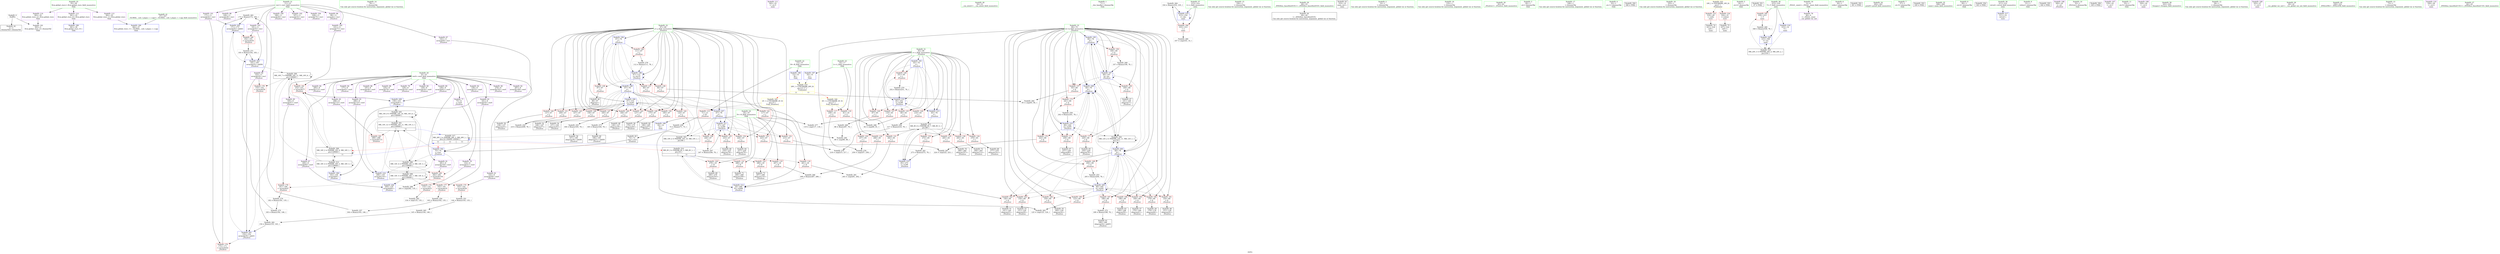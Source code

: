digraph "SVFG" {
	label="SVFG";

	Node0x56264f31d6b0 [shape=record,color=grey,label="{NodeID: 0\nNullPtr}"];
	Node0x56264f31d6b0 -> Node0x56264f33b3b0[style=solid];
	Node0x56264f31d6b0 -> Node0x56264f344ee0[style=solid];
	Node0x56264f34b030 [shape=record,color=grey,label="{NodeID: 263\n173 = Binary(172, 164, )\n}"];
	Node0x56264f34b030 -> Node0x56264f33f860[style=solid];
	Node0x56264f344500 [shape=record,color=red,label="{NodeID: 180\n192\<--191\n\<--arrayidx55\n_Z5solvev\n}"];
	Node0x56264f344500 -> Node0x56264f34bc30[style=solid];
	Node0x56264f33b9c0 [shape=record,color=purple,label="{NodeID: 97\n102\<--11\narrayidx8\<--res1\n_Z5solvev\n}"];
	Node0x56264f33b9c0 -> Node0x56264f33f380[style=solid];
	Node0x56264f339980 [shape=record,color=green,label="{NodeID: 14\n78\<--1\n\<--dummyObj\nCan only get source location for instruction, argument, global var or function.}"];
	Node0x56264f34c530 [shape=record,color=grey,label="{NodeID: 277\n119 = cmp(117, 118, )\n}"];
	Node0x56264f33f1e0 [shape=record,color=blue,label="{NodeID: 194\n67\<--78\nj\<--\n_Z5solvev\n}"];
	Node0x56264f33f1e0 -> Node0x56264f342210[style=dashed];
	Node0x56264f33f1e0 -> Node0x56264f3422e0[style=dashed];
	Node0x56264f33f1e0 -> Node0x56264f3423b0[style=dashed];
	Node0x56264f33f1e0 -> Node0x56264f342480[style=dashed];
	Node0x56264f33f1e0 -> Node0x56264f33f520[style=dashed];
	Node0x56264f33f1e0 -> Node0x56264f33f5f0[style=dashed];
	Node0x56264f33c520 [shape=record,color=purple,label="{NodeID: 111\n342\<--33\n\<--.str.5\nmain\n}"];
	Node0x56264f33a6d0 [shape=record,color=green,label="{NodeID: 28\n50\<--51\n__cxa_atexit\<--__cxa_atexit_field_insensitive\n}"];
	Node0x56264f33fd40 [shape=record,color=blue,label="{NodeID: 208\n69\<--78\nk\<--\n_Z5solvev\n}"];
	Node0x56264f33fd40 -> Node0x56264f343ce0[style=dashed];
	Node0x56264f33fd40 -> Node0x56264f343db0[style=dashed];
	Node0x56264f33fd40 -> Node0x56264f343e80[style=dashed];
	Node0x56264f33fd40 -> Node0x56264f343f50[style=dashed];
	Node0x56264f33fd40 -> Node0x56264f33fd40[style=dashed];
	Node0x56264f33fd40 -> Node0x56264f33fee0[style=dashed];
	Node0x56264f33fd40 -> Node0x56264f35ba60[style=dashed];
	Node0x56264f341850 [shape=record,color=red,label="{NodeID: 125\n80\<--65\n\<--i\n_Z5solvev\n}"];
	Node0x56264f341850 -> Node0x56264f34d2b0[style=solid];
	Node0x56264f33b3b0 [shape=record,color=black,label="{NodeID: 42\n2\<--3\ndummyVal\<--dummyVal\n}"];
	Node0x56264f3423b0 [shape=record,color=red,label="{NodeID: 139\n97\<--67\n\<--j\n_Z5solvev\n}"];
	Node0x56264f3423b0 -> Node0x56264f33b750[style=solid];
	Node0x56264f33cf90 [shape=record,color=black,label="{NodeID: 56\n167\<--166\nidxprom39\<--add38\n_Z5solvev\n}"];
	Node0x56264f3609c0 [shape=record,color=yellow,style=double,label="{NodeID: 319\n26V_1 = ENCHI(MR_26V_0)\npts\{15 17 \}\nFun[main]|{<s0>11|<s1>11}}"];
	Node0x56264f3609c0:s0 -> Node0x56264f3619a0[style=dashed,color=red];
	Node0x56264f3609c0:s1 -> Node0x56264f361ab0[style=dashed,color=red];
	Node0x56264f342f10 [shape=record,color=red,label="{NodeID: 153\n223\<--67\n\<--j\n_Z5solvev\n}"];
	Node0x56264f342f10 -> Node0x56264f34d430[style=solid];
	Node0x56264f33daf0 [shape=record,color=black,label="{NodeID: 70\n286\<--285\nidxprom107\<--\n_Z5solvev\n}"];
	Node0x56264f343a70 [shape=record,color=red,label="{NodeID: 167\n188\<--69\n\<--k\n_Z5solvev\n}"];
	Node0x56264f343a70 -> Node0x56264f34bdb0[style=solid];
	Node0x56264f33e650 [shape=record,color=purple,label="{NodeID: 84\n177\<--8\narrayidx45\<--res0\n_Z5solvev\n}"];
	Node0x56264f31d740 [shape=record,color=green,label="{NodeID: 1\n7\<--1\n__dso_handle\<--dummyObj\nGlob }"];
	Node0x56264f34b1b0 [shape=record,color=grey,label="{NodeID: 264\n334 = Binary(333, 335, )\n}"];
	Node0x56264f34b1b0 -> Node0x56264f347600[style=solid];
	Node0x56264f3445d0 [shape=record,color=red,label="{NodeID: 181\n232\<--231\n\<--arrayidx77\n_Z5solvev\n}"];
	Node0x56264f3445d0 -> Node0x56264f33fe10[style=solid];
	Node0x56264f33ba90 [shape=record,color=purple,label="{NodeID: 98\n149\<--11\narrayidx28\<--res1\n_Z5solvev\n}"];
	Node0x56264f339a10 [shape=record,color=green,label="{NodeID: 15\n104\<--1\n\<--dummyObj\nCan only get source location for instruction, argument, global var or function.}"];
	Node0x56264f34c6b0 [shape=record,color=grey,label="{NodeID: 278\n259 = cmp(257, 258, )\n}"];
	Node0x56264f33f2b0 [shape=record,color=blue,label="{NodeID: 195\n69\<--78\nk\<--\n_Z5solvev\n}"];
	Node0x56264f33f2b0 -> Node0x56264f343250[style=dashed];
	Node0x56264f33f2b0 -> Node0x56264f343320[style=dashed];
	Node0x56264f33f2b0 -> Node0x56264f3433f0[style=dashed];
	Node0x56264f33f2b0 -> Node0x56264f33f2b0[style=dashed];
	Node0x56264f33f2b0 -> Node0x56264f33f450[style=dashed];
	Node0x56264f33f2b0 -> Node0x56264f33f6c0[style=dashed];
	Node0x56264f33f2b0 -> Node0x56264f33fd40[style=dashed];
	Node0x56264f33f2b0 -> Node0x56264f35ba60[style=dashed];
	Node0x56264f33c5f0 [shape=record,color=purple,label="{NodeID: 112\n361\<--35\nllvm.global_ctors_0\<--llvm.global_ctors\nGlob }"];
	Node0x56264f33c5f0 -> Node0x56264f344ce0[style=solid];
	Node0x56264f33a7d0 [shape=record,color=green,label="{NodeID: 29\n49\<--55\n_ZNSt8ios_base4InitD1Ev\<--_ZNSt8ios_base4InitD1Ev_field_insensitive\n}"];
	Node0x56264f33a7d0 -> Node0x56264f33b580[style=solid];
	Node0x56264f33fe10 [shape=record,color=blue,label="{NodeID: 209\n238\<--232\narrayidx81\<--\n_Z5solvev\n}"];
	Node0x56264f33fe10 -> Node0x56264f358360[style=dashed];
	Node0x56264f341920 [shape=record,color=red,label="{NodeID: 126\n87\<--65\n\<--i\n_Z5solvev\n}"];
	Node0x56264f341920 -> Node0x56264f34b930[style=solid];
	Node0x56264f33b4b0 [shape=record,color=black,label="{NodeID: 43\n310\<--14\nmain_ret\<--\nmain\n}"];
	Node0x56264f35c460 [shape=record,color=black,label="{NodeID: 306\nMR_16V_2 = PHI(MR_16V_6, MR_16V_1, )\npts\{120000 \}\n|{|<s4>11}}"];
	Node0x56264f35c460 -> Node0x56264f3445d0[style=dashed];
	Node0x56264f35c460 -> Node0x56264f35a660[style=dashed];
	Node0x56264f35c460 -> Node0x56264f35c460[style=dashed];
	Node0x56264f35c460 -> Node0x56264f35eb60[style=dashed];
	Node0x56264f35c460:s4 -> Node0x56264f35ff60[style=dashed,color=blue];
	Node0x56264f342480 [shape=record,color=red,label="{NodeID: 140\n111\<--67\n\<--j\n_Z5solvev\n}"];
	Node0x56264f342480 -> Node0x56264f34c3b0[style=solid];
	Node0x56264f33d060 [shape=record,color=black,label="{NodeID: 57\n170\<--169\nidxprom41\<--\n_Z5solvev\n}"];
	Node0x56264f342fe0 [shape=record,color=red,label="{NodeID: 154\n226\<--67\n\<--j\n_Z5solvev\n}"];
	Node0x56264f342fe0 -> Node0x56264f33d610[style=solid];
	Node0x56264f33dbc0 [shape=record,color=black,label="{NodeID: 71\n289\<--288\nidxprom109\<--\n_Z5solvev\n}"];
	Node0x56264f340140 [shape=record,color=grey,label="{NodeID: 251\n144 = Binary(143, 135, )\n}"];
	Node0x56264f340140 -> Node0x56264f34b330[style=solid];
	Node0x56264f343b40 [shape=record,color=red,label="{NodeID: 168\n198\<--69\n\<--k\n_Z5solvev\n}"];
	Node0x56264f343b40 -> Node0x56264f33d540[style=solid];
	Node0x56264f33e720 [shape=record,color=purple,label="{NodeID: 85\n180\<--8\narrayidx47\<--res0\n_Z5solvev\n}"];
	Node0x56264f33e720 -> Node0x56264f344430[style=solid];
	Node0x56264f319550 [shape=record,color=green,label="{NodeID: 2\n14\<--1\n\<--dummyObj\nCan only get source location for instruction, argument, global var or function.}"];
	Node0x56264f34b330 [shape=record,color=grey,label="{NodeID: 265\n145 = Binary(144, 146, )\n}"];
	Node0x56264f34b330 -> Node0x56264f34aeb0[style=solid];
	Node0x56264f3446a0 [shape=record,color=red,label="{NodeID: 182\n282\<--281\n\<--arrayidx104\n_Z5solvev\n}"];
	Node0x56264f3446a0 -> Node0x56264f34d5b0[style=solid];
	Node0x56264f33bb60 [shape=record,color=purple,label="{NodeID: 99\n152\<--11\narrayidx30\<--res1\n_Z5solvev\n}"];
	Node0x56264f33bb60 -> Node0x56264f3441c0[style=solid];
	Node0x56264f33bb60 -> Node0x56264f33f790[style=solid];
	Node0x56264f339ad0 [shape=record,color=green,label="{NodeID: 16\n135\<--1\n\<--dummyObj\nCan only get source location for instruction, argument, global var or function.}"];
	Node0x56264f34c830 [shape=record,color=grey,label="{NodeID: 279\n218 = cmp(215, 217, )\n}"];
	Node0x56264f33f380 [shape=record,color=blue,label="{NodeID: 196\n102\<--104\narrayidx8\<--\n_Z5solvev\n}"];
	Node0x56264f33f380 -> Node0x56264f35eb60[style=dashed];
	Node0x56264f33c6f0 [shape=record,color=purple,label="{NodeID: 113\n362\<--35\nllvm.global_ctors_1\<--llvm.global_ctors\nGlob }"];
	Node0x56264f33c6f0 -> Node0x56264f344de0[style=solid];
	Node0x56264f33a8d0 [shape=record,color=green,label="{NodeID: 30\n62\<--63\n_Z5solvev\<--_Z5solvev_field_insensitive\n}"];
	Node0x56264f358360 [shape=record,color=black,label="{NodeID: 293\nMR_14V_9 = PHI(MR_14V_10, MR_14V_8, )\npts\{100000 \}\n}"];
	Node0x56264f358360 -> Node0x56264f3446a0[style=dashed];
	Node0x56264f358360 -> Node0x56264f33fe10[style=dashed];
	Node0x56264f358360 -> Node0x56264f347390[style=dashed];
	Node0x56264f358360 -> Node0x56264f358360[style=dashed];
	Node0x56264f358360 -> Node0x56264f359260[style=dashed];
	Node0x56264f358360 -> Node0x56264f35ab60[style=dashed];
	Node0x56264f33fee0 [shape=record,color=blue,label="{NodeID: 210\n69\<--242\nk\<--inc83\n_Z5solvev\n}"];
	Node0x56264f33fee0 -> Node0x56264f343ce0[style=dashed];
	Node0x56264f33fee0 -> Node0x56264f343db0[style=dashed];
	Node0x56264f33fee0 -> Node0x56264f343e80[style=dashed];
	Node0x56264f33fee0 -> Node0x56264f343f50[style=dashed];
	Node0x56264f33fee0 -> Node0x56264f33fd40[style=dashed];
	Node0x56264f33fee0 -> Node0x56264f33fee0[style=dashed];
	Node0x56264f33fee0 -> Node0x56264f35ba60[style=dashed];
	Node0x56264f3419f0 [shape=record,color=red,label="{NodeID: 127\n118\<--65\n\<--i\n_Z5solvev\n}"];
	Node0x56264f3419f0 -> Node0x56264f34c530[style=solid];
	Node0x56264f33b580 [shape=record,color=black,label="{NodeID: 44\n48\<--49\n\<--_ZNSt8ios_base4InitD1Ev\nCan only get source location for instruction, argument, global var or function.}"];
	Node0x56264f342550 [shape=record,color=red,label="{NodeID: 141\n117\<--67\n\<--j\n_Z5solvev\n}"];
	Node0x56264f342550 -> Node0x56264f34c530[style=solid];
	Node0x56264f33d130 [shape=record,color=black,label="{NodeID: 58\n176\<--175\nidxprom44\<--\n_Z5solvev\n}"];
	Node0x56264f3430b0 [shape=record,color=red,label="{NodeID: 155\n233\<--67\n\<--j\n_Z5solvev\n}"];
	Node0x56264f3430b0 -> Node0x56264f33d7b0[style=solid];
	Node0x56264f33dc90 [shape=record,color=black,label="{NodeID: 72\n294\<--293\nidxprom112\<--\n_Z5solvev\n}"];
	Node0x56264f3402c0 [shape=record,color=grey,label="{NodeID: 252\n210 = Binary(209, 78, )\n}"];
	Node0x56264f3402c0 -> Node0x56264f33fba0[style=solid];
	Node0x56264f343c10 [shape=record,color=red,label="{NodeID: 169\n204\<--69\n\<--k\n_Z5solvev\n}"];
	Node0x56264f343c10 -> Node0x56264f340440[style=solid];
	Node0x56264f33e7f0 [shape=record,color=purple,label="{NodeID: 86\n197\<--8\narrayidx58\<--res0\n_Z5solvev\n}"];
	Node0x56264f3195e0 [shape=record,color=green,label="{NodeID: 3\n20\<--1\n.str\<--dummyObj\nGlob }"];
	Node0x56264f34b4b0 [shape=record,color=grey,label="{NodeID: 266\n268 = Binary(267, 266, )\n}"];
	Node0x56264f34b4b0 -> Node0x56264f3471f0[style=solid];
	Node0x56264f344770 [shape=record,color=red,label="{NodeID: 183\n299\<--298\n\<--arrayidx115\n_Z5solvev\n}"];
	Node0x56264f33bc30 [shape=record,color=purple,label="{NodeID: 100\n168\<--11\narrayidx40\<--res1\n_Z5solvev\n}"];
	Node0x56264f339bd0 [shape=record,color=green,label="{NodeID: 17\n146\<--1\n\<--dummyObj\nCan only get source location for instruction, argument, global var or function.}"];
	Node0x56264f34c9b0 [shape=record,color=grey,label="{NodeID: 280\n337 = cmp(333, 14, )\n}"];
	Node0x56264f33f450 [shape=record,color=blue,label="{NodeID: 197\n69\<--107\nk\<--inc\n_Z5solvev\n}"];
	Node0x56264f33f450 -> Node0x56264f343250[style=dashed];
	Node0x56264f33f450 -> Node0x56264f343320[style=dashed];
	Node0x56264f33f450 -> Node0x56264f3433f0[style=dashed];
	Node0x56264f33f450 -> Node0x56264f33f2b0[style=dashed];
	Node0x56264f33f450 -> Node0x56264f33f450[style=dashed];
	Node0x56264f33f450 -> Node0x56264f33f6c0[style=dashed];
	Node0x56264f33f450 -> Node0x56264f33fd40[style=dashed];
	Node0x56264f33f450 -> Node0x56264f35ba60[style=dashed];
	Node0x56264f33c7f0 [shape=record,color=purple,label="{NodeID: 114\n363\<--35\nllvm.global_ctors_2\<--llvm.global_ctors\nGlob }"];
	Node0x56264f33c7f0 -> Node0x56264f344ee0[style=solid];
	Node0x56264f33a9d0 [shape=record,color=green,label="{NodeID: 31\n65\<--66\ni\<--i_field_insensitive\n_Z5solvev\n}"];
	Node0x56264f33a9d0 -> Node0x56264f341850[style=solid];
	Node0x56264f33a9d0 -> Node0x56264f341920[style=solid];
	Node0x56264f33a9d0 -> Node0x56264f3419f0[style=solid];
	Node0x56264f33a9d0 -> Node0x56264f341ac0[style=solid];
	Node0x56264f33a9d0 -> Node0x56264f341b90[style=solid];
	Node0x56264f33a9d0 -> Node0x56264f341c60[style=solid];
	Node0x56264f33a9d0 -> Node0x56264f341d30[style=solid];
	Node0x56264f33a9d0 -> Node0x56264f341e00[style=solid];
	Node0x56264f33a9d0 -> Node0x56264f341ed0[style=solid];
	Node0x56264f33a9d0 -> Node0x56264f341fa0[style=solid];
	Node0x56264f33a9d0 -> Node0x56264f342070[style=solid];
	Node0x56264f33a9d0 -> Node0x56264f342140[style=solid];
	Node0x56264f33a9d0 -> Node0x56264f33f110[style=solid];
	Node0x56264f33a9d0 -> Node0x56264f347050[style=solid];
	Node0x56264f33a9d0 -> Node0x56264f347120[style=solid];
	Node0x56264f33a9d0 -> Node0x56264f3472c0[style=solid];
	Node0x56264f346fc0 [shape=record,color=blue,label="{NodeID: 211\n67\<--247\nj\<--inc86\n_Z5solvev\n}"];
	Node0x56264f346fc0 -> Node0x56264f342e40[style=dashed];
	Node0x56264f346fc0 -> Node0x56264f342f10[style=dashed];
	Node0x56264f346fc0 -> Node0x56264f342fe0[style=dashed];
	Node0x56264f346fc0 -> Node0x56264f3430b0[style=dashed];
	Node0x56264f346fc0 -> Node0x56264f343180[style=dashed];
	Node0x56264f346fc0 -> Node0x56264f346fc0[style=dashed];
	Node0x56264f346fc0 -> Node0x56264f35b560[style=dashed];
	Node0x56264f341ac0 [shape=record,color=red,label="{NodeID: 128\n216\<--65\n\<--i\n_Z5solvev\n}"];
	Node0x56264f341ac0 -> Node0x56264f3408c0[style=solid];
	Node0x56264f33b680 [shape=record,color=black,label="{NodeID: 45\n74\<--72\nconv\<--mul\n_Z5solvev\n}"];
	Node0x56264f33b680 -> Node0x56264f33f040[style=solid];
	Node0x56264f342620 [shape=record,color=red,label="{NodeID: 142\n124\<--67\n\<--j\n_Z5solvev\n}"];
	Node0x56264f342620 -> Node0x56264f34ce30[style=solid];
	Node0x56264f33d200 [shape=record,color=black,label="{NodeID: 59\n179\<--178\nidxprom46\<--\n_Z5solvev\n}"];
	Node0x56264f343180 [shape=record,color=red,label="{NodeID: 156\n246\<--67\n\<--j\n_Z5solvev\n}"];
	Node0x56264f343180 -> Node0x56264f34b630[style=solid];
	Node0x56264f33dd60 [shape=record,color=black,label="{NodeID: 73\n297\<--296\nidxprom114\<--\n_Z5solvev\n}"];
	Node0x56264f340440 [shape=record,color=grey,label="{NodeID: 253\n205 = Binary(204, 78, )\n}"];
	Node0x56264f340440 -> Node0x56264f33fad0[style=solid];
	Node0x56264f343ce0 [shape=record,color=red,label="{NodeID: 170\n222\<--69\n\<--k\n_Z5solvev\n}"];
	Node0x56264f343ce0 -> Node0x56264f34d430[style=solid];
	Node0x56264f33e8c0 [shape=record,color=purple,label="{NodeID: 87\n200\<--8\narrayidx60\<--res0\n_Z5solvev\n}"];
	Node0x56264f33e8c0 -> Node0x56264f33fa00[style=solid];
	Node0x56264f31e690 [shape=record,color=green,label="{NodeID: 4\n22\<--1\n.str.1\<--dummyObj\nGlob }"];
	Node0x56264f0250d0 [shape=record,color=black,label="{NodeID: 350\n346 = PHI()\n}"];
	Node0x56264f34b630 [shape=record,color=grey,label="{NodeID: 267\n247 = Binary(246, 78, )\n}"];
	Node0x56264f34b630 -> Node0x56264f346fc0[style=solid];
	Node0x56264f344840 [shape=record,color=red,label="{NodeID: 184\n333\<--313\n\<--t\nmain\n}"];
	Node0x56264f344840 -> Node0x56264f34b1b0[style=solid];
	Node0x56264f344840 -> Node0x56264f34c9b0[style=solid];
	Node0x56264f33bd00 [shape=record,color=purple,label="{NodeID: 101\n171\<--11\narrayidx42\<--res1\n_Z5solvev\n}"];
	Node0x56264f33bd00 -> Node0x56264f344360[style=solid];
	Node0x56264f33bd00 -> Node0x56264f33f860[style=solid];
	Node0x56264f339cd0 [shape=record,color=green,label="{NodeID: 18\n335\<--1\n\<--dummyObj\nCan only get source location for instruction, argument, global var or function.}"];
	Node0x56264f34cb30 [shape=record,color=grey,label="{NodeID: 281\n263 = cmp(261, 262, )\n}"];
	Node0x56264f33f520 [shape=record,color=blue,label="{NodeID: 198\n67\<--112\nj\<--inc10\n_Z5solvev\n}"];
	Node0x56264f33f520 -> Node0x56264f342210[style=dashed];
	Node0x56264f33f520 -> Node0x56264f3422e0[style=dashed];
	Node0x56264f33f520 -> Node0x56264f3423b0[style=dashed];
	Node0x56264f33f520 -> Node0x56264f342480[style=dashed];
	Node0x56264f33f520 -> Node0x56264f33f520[style=dashed];
	Node0x56264f33f520 -> Node0x56264f33f5f0[style=dashed];
	Node0x56264f341030 [shape=record,color=red,label="{NodeID: 115\n71\<--13\n\<--B\n_Z5solvev\n}"];
	Node0x56264f341030 -> Node0x56264f340d40[style=solid];
	Node0x56264f33aaa0 [shape=record,color=green,label="{NodeID: 32\n67\<--68\nj\<--j_field_insensitive\n_Z5solvev\n}"];
	Node0x56264f33aaa0 -> Node0x56264f342210[style=solid];
	Node0x56264f33aaa0 -> Node0x56264f3422e0[style=solid];
	Node0x56264f33aaa0 -> Node0x56264f3423b0[style=solid];
	Node0x56264f33aaa0 -> Node0x56264f342480[style=solid];
	Node0x56264f33aaa0 -> Node0x56264f342550[style=solid];
	Node0x56264f33aaa0 -> Node0x56264f342620[style=solid];
	Node0x56264f33aaa0 -> Node0x56264f3426f0[style=solid];
	Node0x56264f33aaa0 -> Node0x56264f3427c0[style=solid];
	Node0x56264f33aaa0 -> Node0x56264f342890[style=solid];
	Node0x56264f33aaa0 -> Node0x56264f342960[style=solid];
	Node0x56264f33aaa0 -> Node0x56264f342a30[style=solid];
	Node0x56264f33aaa0 -> Node0x56264f342b00[style=solid];
	Node0x56264f33aaa0 -> Node0x56264f342bd0[style=solid];
	Node0x56264f33aaa0 -> Node0x56264f342ca0[style=solid];
	Node0x56264f33aaa0 -> Node0x56264f342d70[style=solid];
	Node0x56264f33aaa0 -> Node0x56264f342e40[style=solid];
	Node0x56264f33aaa0 -> Node0x56264f342f10[style=solid];
	Node0x56264f33aaa0 -> Node0x56264f342fe0[style=solid];
	Node0x56264f33aaa0 -> Node0x56264f3430b0[style=solid];
	Node0x56264f33aaa0 -> Node0x56264f343180[style=solid];
	Node0x56264f33aaa0 -> Node0x56264f33f1e0[style=solid];
	Node0x56264f33aaa0 -> Node0x56264f33f520[style=solid];
	Node0x56264f33aaa0 -> Node0x56264f33f5f0[style=solid];
	Node0x56264f33aaa0 -> Node0x56264f33fba0[style=solid];
	Node0x56264f33aaa0 -> Node0x56264f33fc70[style=solid];
	Node0x56264f33aaa0 -> Node0x56264f346fc0[style=solid];
	Node0x56264f347050 [shape=record,color=blue,label="{NodeID: 212\n65\<--252\ni\<--inc89\n_Z5solvev\n}"];
	Node0x56264f347050 -> Node0x56264f341850[style=dashed];
	Node0x56264f347050 -> Node0x56264f341920[style=dashed];
	Node0x56264f347050 -> Node0x56264f3419f0[style=dashed];
	Node0x56264f347050 -> Node0x56264f341ac0[style=dashed];
	Node0x56264f347050 -> Node0x56264f341b90[style=dashed];
	Node0x56264f347050 -> Node0x56264f347050[style=dashed];
	Node0x56264f347050 -> Node0x56264f347120[style=dashed];
	Node0x56264f341b90 [shape=record,color=red,label="{NodeID: 129\n251\<--65\n\<--i\n_Z5solvev\n}"];
	Node0x56264f341b90 -> Node0x56264f34bab0[style=solid];
	Node0x56264f33b750 [shape=record,color=black,label="{NodeID: 46\n98\<--97\nidxprom\<--\n_Z5solvev\n}"];
	Node0x56264f3426f0 [shape=record,color=red,label="{NodeID: 143\n127\<--67\n\<--j\n_Z5solvev\n}"];
	Node0x56264f3426f0 -> Node0x56264f33c910[style=solid];
	Node0x56264f33d2d0 [shape=record,color=black,label="{NodeID: 60\n186\<--185\nidxprom51\<--add50\n_Z5solvev\n}"];
	Node0x56264f3617e0 [shape=record,color=yellow,style=double,label="{NodeID: 323\n18V_1 = ENCHI(MR_18V_0)\npts\{1 \}\nFun[main]}"];
	Node0x56264f3617e0 -> Node0x56264f3416b0[style=dashed];
	Node0x56264f3617e0 -> Node0x56264f341780[style=dashed];
	Node0x56264f343250 [shape=record,color=red,label="{NodeID: 157\n93\<--69\n\<--k\n_Z5solvev\n}"];
	Node0x56264f343250 -> Node0x56264f34cfb0[style=solid];
	Node0x56264f33de30 [shape=record,color=black,label="{NodeID: 74\n321\<--318\ncall\<--\nmain\n}"];
	Node0x56264f3405c0 [shape=record,color=grey,label="{NodeID: 254\n163 = Binary(162, 135, )\n}"];
	Node0x56264f3405c0 -> Node0x56264f340a40[style=solid];
	Node0x56264f343db0 [shape=record,color=red,label="{NodeID: 171\n229\<--69\n\<--k\n_Z5solvev\n}"];
	Node0x56264f343db0 -> Node0x56264f33d6e0[style=solid];
	Node0x56264f33e990 [shape=record,color=purple,label="{NodeID: 88\n235\<--8\narrayidx79\<--res0\n_Z5solvev\n}"];
	Node0x56264f31e720 [shape=record,color=green,label="{NodeID: 5\n24\<--1\n.str.2\<--dummyObj\nGlob }"];
	Node0x56264f3713e0 [shape=record,color=black,label="{NodeID: 351\n47 = PHI()\n}"];
	Node0x56264f34b7b0 [shape=record,color=grey,label="{NodeID: 268\n107 = Binary(106, 78, )\n}"];
	Node0x56264f34b7b0 -> Node0x56264f33f450[style=solid];
	Node0x56264f344910 [shape=record,color=red,label="{NodeID: 185\n339\<--315\n\<--T\nmain\n}"];
	Node0x56264f344910 -> Node0x56264f340ec0[style=solid];
	Node0x56264f33bdd0 [shape=record,color=purple,label="{NodeID: 102\n187\<--11\narrayidx52\<--res1\n_Z5solvev\n}"];
	Node0x56264f339dd0 [shape=record,color=green,label="{NodeID: 19\n4\<--6\n_ZStL8__ioinit\<--_ZStL8__ioinit_field_insensitive\nGlob }"];
	Node0x56264f339dd0 -> Node0x56264f33dfd0[style=solid];
	Node0x56264f34ccb0 [shape=record,color=grey,label="{NodeID: 282\n134 = cmp(133, 135, )\n}"];
	Node0x56264f33f5f0 [shape=record,color=blue,label="{NodeID: 199\n67\<--78\nj\<--\n_Z5solvev\n}"];
	Node0x56264f33f5f0 -> Node0x56264f342550[style=dashed];
	Node0x56264f33f5f0 -> Node0x56264f342620[style=dashed];
	Node0x56264f33f5f0 -> Node0x56264f3426f0[style=dashed];
	Node0x56264f33f5f0 -> Node0x56264f3427c0[style=dashed];
	Node0x56264f33f5f0 -> Node0x56264f342890[style=dashed];
	Node0x56264f33f5f0 -> Node0x56264f342960[style=dashed];
	Node0x56264f33f5f0 -> Node0x56264f342a30[style=dashed];
	Node0x56264f33f5f0 -> Node0x56264f342b00[style=dashed];
	Node0x56264f33f5f0 -> Node0x56264f342bd0[style=dashed];
	Node0x56264f33f5f0 -> Node0x56264f342ca0[style=dashed];
	Node0x56264f33f5f0 -> Node0x56264f342d70[style=dashed];
	Node0x56264f33f5f0 -> Node0x56264f33fba0[style=dashed];
	Node0x56264f33f5f0 -> Node0x56264f33fc70[style=dashed];
	Node0x56264f341100 [shape=record,color=red,label="{NodeID: 116\n81\<--16\n\<--L\n_Z5solvev\n}"];
	Node0x56264f341100 -> Node0x56264f34d2b0[style=solid];
	Node0x56264f33ab70 [shape=record,color=green,label="{NodeID: 33\n69\<--70\nk\<--k_field_insensitive\n_Z5solvev\n}"];
	Node0x56264f33ab70 -> Node0x56264f343250[style=solid];
	Node0x56264f33ab70 -> Node0x56264f343320[style=solid];
	Node0x56264f33ab70 -> Node0x56264f3433f0[style=solid];
	Node0x56264f33ab70 -> Node0x56264f3434c0[style=solid];
	Node0x56264f33ab70 -> Node0x56264f343590[style=solid];
	Node0x56264f33ab70 -> Node0x56264f343660[style=solid];
	Node0x56264f33ab70 -> Node0x56264f343730[style=solid];
	Node0x56264f33ab70 -> Node0x56264f343800[style=solid];
	Node0x56264f33ab70 -> Node0x56264f3438d0[style=solid];
	Node0x56264f33ab70 -> Node0x56264f3439a0[style=solid];
	Node0x56264f33ab70 -> Node0x56264f343a70[style=solid];
	Node0x56264f33ab70 -> Node0x56264f343b40[style=solid];
	Node0x56264f33ab70 -> Node0x56264f343c10[style=solid];
	Node0x56264f33ab70 -> Node0x56264f343ce0[style=solid];
	Node0x56264f33ab70 -> Node0x56264f343db0[style=solid];
	Node0x56264f33ab70 -> Node0x56264f343e80[style=solid];
	Node0x56264f33ab70 -> Node0x56264f343f50[style=solid];
	Node0x56264f33ab70 -> Node0x56264f33f2b0[style=solid];
	Node0x56264f33ab70 -> Node0x56264f33f450[style=solid];
	Node0x56264f33ab70 -> Node0x56264f33f6c0[style=solid];
	Node0x56264f33ab70 -> Node0x56264f33fad0[style=solid];
	Node0x56264f33ab70 -> Node0x56264f33fd40[style=solid];
	Node0x56264f33ab70 -> Node0x56264f33fee0[style=solid];
	Node0x56264f359260 [shape=record,color=black,label="{NodeID: 296\nMR_14V_4 = PHI(MR_14V_5, MR_14V_3, )\npts\{100000 \}\n}"];
	Node0x56264f359260 -> Node0x56264f3446a0[style=dashed];
	Node0x56264f359260 -> Node0x56264f347390[style=dashed];
	Node0x56264f359260 -> Node0x56264f358360[style=dashed];
	Node0x56264f359260 -> Node0x56264f359260[style=dashed];
	Node0x56264f359260 -> Node0x56264f35a160[style=dashed];
	Node0x56264f359260 -> Node0x56264f35ab60[style=dashed];
	Node0x56264f347120 [shape=record,color=blue,label="{NodeID: 213\n65\<--78\ni\<--\n_Z5solvev\n}"];
	Node0x56264f347120 -> Node0x56264f35f560[style=dashed];
	Node0x56264f341c60 [shape=record,color=red,label="{NodeID: 130\n257\<--65\n\<--i\n_Z5solvev\n}"];
	Node0x56264f341c60 -> Node0x56264f34c6b0[style=solid];
	Node0x56264f33b820 [shape=record,color=black,label="{NodeID: 47\n101\<--100\nidxprom7\<--\n_Z5solvev\n}"];
	Node0x56264f3427c0 [shape=record,color=red,label="{NodeID: 144\n137\<--67\n\<--j\n_Z5solvev\n}"];
	Node0x56264f3427c0 -> Node0x56264f33cab0[style=solid];
	Node0x56264f33d3a0 [shape=record,color=black,label="{NodeID: 61\n190\<--189\nidxprom54\<--add53\n_Z5solvev\n}"];
	Node0x56264f343320 [shape=record,color=red,label="{NodeID: 158\n100\<--69\n\<--k\n_Z5solvev\n}"];
	Node0x56264f343320 -> Node0x56264f33b820[style=solid];
	Node0x56264f33df00 [shape=record,color=black,label="{NodeID: 75\n327\<--324\ncall1\<--\nmain\n}"];
	Node0x56264f340740 [shape=record,color=grey,label="{NodeID: 255\n166 = Binary(165, 78, )\n}"];
	Node0x56264f340740 -> Node0x56264f33cf90[style=solid];
	Node0x56264f343e80 [shape=record,color=red,label="{NodeID: 172\n236\<--69\n\<--k\n_Z5solvev\n}"];
	Node0x56264f343e80 -> Node0x56264f33d880[style=solid];
	Node0x56264f33ea60 [shape=record,color=purple,label="{NodeID: 89\n238\<--8\narrayidx81\<--res0\n_Z5solvev\n}"];
	Node0x56264f33ea60 -> Node0x56264f33fe10[style=solid];
	Node0x56264f339500 [shape=record,color=green,label="{NodeID: 6\n26\<--1\nstdin\<--dummyObj\nGlob }"];
	Node0x56264f371b20 [shape=record,color=black,label="{NodeID: 352\n301 = PHI()\n}"];
	Node0x56264f34b930 [shape=record,color=grey,label="{NodeID: 269\n88 = Binary(87, 78, )\n}"];
	Node0x56264f34b930 -> Node0x56264f34d130[style=solid];
	Node0x56264f3449e0 [shape=record,color=blue,label="{NodeID: 186\n13\<--14\nB\<--\nGlob }"];
	Node0x56264f3449e0 -> Node0x56264f3609c0[style=dashed];
	Node0x56264f33bea0 [shape=record,color=purple,label="{NodeID: 103\n191\<--11\narrayidx55\<--res1\n_Z5solvev\n}"];
	Node0x56264f33bea0 -> Node0x56264f344500[style=solid];
	Node0x56264f33bea0 -> Node0x56264f33f930[style=solid];
	Node0x56264f339ed0 [shape=record,color=green,label="{NodeID: 20\n8\<--10\nres0\<--res0_field_insensitive\nGlob }"];
	Node0x56264f339ed0 -> Node0x56264f33e0a0[style=solid];
	Node0x56264f339ed0 -> Node0x56264f33e170[style=solid];
	Node0x56264f339ed0 -> Node0x56264f33e240[style=solid];
	Node0x56264f339ed0 -> Node0x56264f33e310[style=solid];
	Node0x56264f339ed0 -> Node0x56264f33e3e0[style=solid];
	Node0x56264f339ed0 -> Node0x56264f33e4b0[style=solid];
	Node0x56264f339ed0 -> Node0x56264f33e580[style=solid];
	Node0x56264f339ed0 -> Node0x56264f33e650[style=solid];
	Node0x56264f339ed0 -> Node0x56264f33e720[style=solid];
	Node0x56264f339ed0 -> Node0x56264f33e7f0[style=solid];
	Node0x56264f339ed0 -> Node0x56264f33e8c0[style=solid];
	Node0x56264f339ed0 -> Node0x56264f33e990[style=solid];
	Node0x56264f339ed0 -> Node0x56264f33ea60[style=solid];
	Node0x56264f339ed0 -> Node0x56264f33eb30[style=solid];
	Node0x56264f339ed0 -> Node0x56264f33ec00[style=solid];
	Node0x56264f339ed0 -> Node0x56264f33ecd0[style=solid];
	Node0x56264f339ed0 -> Node0x56264f33eda0[style=solid];
	Node0x56264f339ed0 -> Node0x56264f33ee70[style=solid];
	Node0x56264f339ed0 -> Node0x56264f33ef40[style=solid];
	Node0x56264f34ce30 [shape=record,color=grey,label="{NodeID: 283\n125 = cmp(123, 124, )\n}"];
	Node0x56264f33f6c0 [shape=record,color=blue,label="{NodeID: 200\n69\<--78\nk\<--\n_Z5solvev\n}"];
	Node0x56264f33f6c0 -> Node0x56264f3434c0[style=dashed];
	Node0x56264f33f6c0 -> Node0x56264f343590[style=dashed];
	Node0x56264f33f6c0 -> Node0x56264f343660[style=dashed];
	Node0x56264f33f6c0 -> Node0x56264f343730[style=dashed];
	Node0x56264f33f6c0 -> Node0x56264f343800[style=dashed];
	Node0x56264f33f6c0 -> Node0x56264f3438d0[style=dashed];
	Node0x56264f33f6c0 -> Node0x56264f3439a0[style=dashed];
	Node0x56264f33f6c0 -> Node0x56264f343a70[style=dashed];
	Node0x56264f33f6c0 -> Node0x56264f343b40[style=dashed];
	Node0x56264f33f6c0 -> Node0x56264f343c10[style=dashed];
	Node0x56264f33f6c0 -> Node0x56264f33f6c0[style=dashed];
	Node0x56264f33f6c0 -> Node0x56264f33fad0[style=dashed];
	Node0x56264f33f6c0 -> Node0x56264f33fd40[style=dashed];
	Node0x56264f33f6c0 -> Node0x56264f35ba60[style=dashed];
	Node0x56264f3411d0 [shape=record,color=red,label="{NodeID: 117\n258\<--16\n\<--L\n_Z5solvev\n}"];
	Node0x56264f3411d0 -> Node0x56264f34c6b0[style=solid];
	Node0x56264f33ac40 [shape=record,color=green,label="{NodeID: 34\n302\<--303\nprintf\<--printf_field_insensitive\n}"];
	Node0x56264f3471f0 [shape=record,color=blue,label="{NodeID: 214\n18\<--268\nN\<--sub96\n_Z5solvev\n}"];
	Node0x56264f3471f0 -> Node0x56264f35f060[style=dashed];
	Node0x56264f341d30 [shape=record,color=red,label="{NodeID: 131\n262\<--65\n\<--i\n_Z5solvev\n}"];
	Node0x56264f341d30 -> Node0x56264f34cb30[style=solid];
	Node0x56264f33c910 [shape=record,color=black,label="{NodeID: 48\n128\<--127\nidxprom18\<--\n_Z5solvev\n}"];
	Node0x56264f342890 [shape=record,color=red,label="{NodeID: 145\n147\<--67\n\<--j\n_Z5solvev\n}"];
	Node0x56264f342890 -> Node0x56264f33cc50[style=solid];
	Node0x56264f33d470 [shape=record,color=black,label="{NodeID: 62\n196\<--195\nidxprom57\<--\n_Z5solvev\n}"];
	Node0x56264f3619a0 [shape=record,color=yellow,style=double,label="{NodeID: 325\n2V_1 = ENCHI(MR_2V_0)\npts\{15 \}\nFun[_Z5solvev]}"];
	Node0x56264f3619a0 -> Node0x56264f341030[style=dashed];
	Node0x56264f3433f0 [shape=record,color=red,label="{NodeID: 159\n106\<--69\n\<--k\n_Z5solvev\n}"];
	Node0x56264f3433f0 -> Node0x56264f34b7b0[style=solid];
	Node0x56264f33dfd0 [shape=record,color=purple,label="{NodeID: 76\n46\<--4\n\<--_ZStL8__ioinit\n__cxx_global_var_init\n}"];
	Node0x56264f3408c0 [shape=record,color=grey,label="{NodeID: 256\n217 = Binary(216, 78, )\n}"];
	Node0x56264f3408c0 -> Node0x56264f34c830[style=solid];
	Node0x56264f343f50 [shape=record,color=red,label="{NodeID: 173\n241\<--69\n\<--k\n_Z5solvev\n}"];
	Node0x56264f343f50 -> Node0x56264f340bc0[style=solid];
	Node0x56264f33eb30 [shape=record,color=purple,label="{NodeID: 90\n278\<--8\narrayidx102\<--res0\n_Z5solvev\n}"];
	Node0x56264f339590 [shape=record,color=green,label="{NodeID: 7\n27\<--1\n.str.3\<--dummyObj\nGlob }"];
	Node0x56264f371c20 [shape=record,color=black,label="{NodeID: 353\n329 = PHI()\n}"];
	Node0x56264f34bab0 [shape=record,color=grey,label="{NodeID: 270\n252 = Binary(251, 78, )\n}"];
	Node0x56264f34bab0 -> Node0x56264f347050[style=solid];
	Node0x56264f344ae0 [shape=record,color=blue,label="{NodeID: 187\n16\<--14\nL\<--\nGlob }"];
	Node0x56264f344ae0 -> Node0x56264f3609c0[style=dashed];
	Node0x56264f33bf70 [shape=record,color=purple,label="{NodeID: 104\n228\<--11\narrayidx75\<--res1\n_Z5solvev\n}"];
	Node0x56264f339fd0 [shape=record,color=green,label="{NodeID: 21\n11\<--12\nres1\<--res1_field_insensitive\nGlob }"];
	Node0x56264f339fd0 -> Node0x56264f33b8f0[style=solid];
	Node0x56264f339fd0 -> Node0x56264f33b9c0[style=solid];
	Node0x56264f339fd0 -> Node0x56264f33ba90[style=solid];
	Node0x56264f339fd0 -> Node0x56264f33bb60[style=solid];
	Node0x56264f339fd0 -> Node0x56264f33bc30[style=solid];
	Node0x56264f339fd0 -> Node0x56264f33bd00[style=solid];
	Node0x56264f339fd0 -> Node0x56264f33bdd0[style=solid];
	Node0x56264f339fd0 -> Node0x56264f33bea0[style=solid];
	Node0x56264f339fd0 -> Node0x56264f33bf70[style=solid];
	Node0x56264f339fd0 -> Node0x56264f33c040[style=solid];
	Node0x56264f34cfb0 [shape=record,color=grey,label="{NodeID: 284\n95 = cmp(93, 94, )\n}"];
	Node0x56264f33f790 [shape=record,color=blue,label="{NodeID: 201\n152\<--154\narrayidx30\<--add31\n_Z5solvev\n}"];
	Node0x56264f33f790 -> Node0x56264f344360[style=dashed];
	Node0x56264f33f790 -> Node0x56264f33f860[style=dashed];
	Node0x56264f3412a0 [shape=record,color=red,label="{NodeID: 118\n261\<--18\n\<--N\n_Z5solvev\n}"];
	Node0x56264f3412a0 -> Node0x56264f34cb30[style=solid];
	Node0x56264f33ad40 [shape=record,color=green,label="{NodeID: 35\n308\<--309\nmain\<--main_field_insensitive\n}"];
	Node0x56264f3472c0 [shape=record,color=blue,label="{NodeID: 215\n65\<--273\ni\<--inc99\n_Z5solvev\n}"];
	Node0x56264f3472c0 -> Node0x56264f35f560[style=dashed];
	Node0x56264f341e00 [shape=record,color=red,label="{NodeID: 132\n266\<--65\n\<--i\n_Z5solvev\n}"];
	Node0x56264f341e00 -> Node0x56264f34b4b0[style=solid];
	Node0x56264f33c9e0 [shape=record,color=black,label="{NodeID: 49\n131\<--130\nidxprom20\<--\n_Z5solvev\n}"];
	Node0x56264f342960 [shape=record,color=red,label="{NodeID: 146\n156\<--67\n\<--j\n_Z5solvev\n}"];
	Node0x56264f342960 -> Node0x56264f33cdf0[style=solid];
	Node0x56264f33d540 [shape=record,color=black,label="{NodeID: 63\n199\<--198\nidxprom59\<--\n_Z5solvev\n}"];
	Node0x56264f361ab0 [shape=record,color=yellow,style=double,label="{NodeID: 326\n4V_1 = ENCHI(MR_4V_0)\npts\{17 \}\nFun[_Z5solvev]}"];
	Node0x56264f361ab0 -> Node0x56264f341100[style=dashed];
	Node0x56264f361ab0 -> Node0x56264f3411d0[style=dashed];
	Node0x56264f3434c0 [shape=record,color=red,label="{NodeID: 160\n123\<--69\n\<--k\n_Z5solvev\n}"];
	Node0x56264f3434c0 -> Node0x56264f34ce30[style=solid];
	Node0x56264f33e0a0 [shape=record,color=purple,label="{NodeID: 77\n75\<--8\n\<--res0\n_Z5solvev\n}"];
	Node0x56264f33e0a0 -> Node0x56264f33f040[style=solid];
	Node0x56264f340a40 [shape=record,color=grey,label="{NodeID: 257\n164 = Binary(163, 146, )\n}"];
	Node0x56264f340a40 -> Node0x56264f34b030[style=solid];
	Node0x56264f344020 [shape=record,color=red,label="{NodeID: 174\n133\<--132\n\<--arrayidx21\n_Z5solvev\n}"];
	Node0x56264f344020 -> Node0x56264f34ccb0[style=solid];
	Node0x56264f33ec00 [shape=record,color=purple,label="{NodeID: 91\n281\<--8\narrayidx104\<--res0\n_Z5solvev\n}"];
	Node0x56264f33ec00 -> Node0x56264f3446a0[style=solid];
	Node0x56264f339620 [shape=record,color=green,label="{NodeID: 8\n29\<--1\n.str.4\<--dummyObj\nGlob }"];
	Node0x56264f371d20 [shape=record,color=black,label="{NodeID: 354\n343 = PHI()\n}"];
	Node0x56264f34bc30 [shape=record,color=grey,label="{NodeID: 271\n193 = Binary(192, 183, )\n}"];
	Node0x56264f34bc30 -> Node0x56264f33f930[style=solid];
	Node0x56264f344be0 [shape=record,color=blue,label="{NodeID: 188\n18\<--14\nN\<--\nGlob }"];
	Node0x56264f344be0 -> Node0x56264f35ff60[style=dashed];
	Node0x56264f33c040 [shape=record,color=purple,label="{NodeID: 105\n231\<--11\narrayidx77\<--res1\n_Z5solvev\n}"];
	Node0x56264f33c040 -> Node0x56264f3445d0[style=solid];
	Node0x56264f33a0d0 [shape=record,color=green,label="{NodeID: 22\n13\<--15\nB\<--B_field_insensitive\nGlob }"];
	Node0x56264f33a0d0 -> Node0x56264f341030[style=solid];
	Node0x56264f33a0d0 -> Node0x56264f3449e0[style=solid];
	Node0x56264f34d130 [shape=record,color=grey,label="{NodeID: 285\n89 = cmp(86, 88, )\n}"];
	Node0x56264f33f860 [shape=record,color=blue,label="{NodeID: 202\n171\<--173\narrayidx42\<--add43\n_Z5solvev\n}"];
	Node0x56264f33f860 -> Node0x56264f344500[style=dashed];
	Node0x56264f33f860 -> Node0x56264f33f930[style=dashed];
	Node0x56264f341370 [shape=record,color=red,label="{NodeID: 119\n267\<--18\n\<--N\n_Z5solvev\n}"];
	Node0x56264f341370 -> Node0x56264f34b4b0[style=solid];
	Node0x56264f33ae40 [shape=record,color=green,label="{NodeID: 36\n311\<--312\nretval\<--retval_field_insensitive\nmain\n}"];
	Node0x56264f33ae40 -> Node0x56264f347460[style=solid];
	Node0x56264f35a160 [shape=record,color=black,label="{NodeID: 299\nMR_14V_5 = PHI(MR_14V_7, MR_14V_4, )\npts\{100000 \}\n}"];
	Node0x56264f35a160 -> Node0x56264f344020[style=dashed];
	Node0x56264f35a160 -> Node0x56264f3440f0[style=dashed];
	Node0x56264f35a160 -> Node0x56264f344290[style=dashed];
	Node0x56264f35a160 -> Node0x56264f344430[style=dashed];
	Node0x56264f35a160 -> Node0x56264f33fa00[style=dashed];
	Node0x56264f35a160 -> Node0x56264f359260[style=dashed];
	Node0x56264f35a160 -> Node0x56264f35a160[style=dashed];
	Node0x56264f347390 [shape=record,color=blue,label="{NodeID: 216\n290\<--135\narrayidx110\<--\n_Z5solvev\n}"];
	Node0x56264f347390 -> Node0x56264f35ab60[style=dashed];
	Node0x56264f341ed0 [shape=record,color=red,label="{NodeID: 133\n272\<--65\n\<--i\n_Z5solvev\n}"];
	Node0x56264f341ed0 -> Node0x56264f34ad30[style=solid];
	Node0x56264f33cab0 [shape=record,color=black,label="{NodeID: 50\n138\<--137\nidxprom23\<--\n_Z5solvev\n}"];
	Node0x56264f35eb60 [shape=record,color=black,label="{NodeID: 313\nMR_16V_4 = PHI(MR_16V_5, MR_16V_3, )\npts\{120000 \}\n}"];
	Node0x56264f35eb60 -> Node0x56264f3445d0[style=dashed];
	Node0x56264f35eb60 -> Node0x56264f33f380[style=dashed];
	Node0x56264f35eb60 -> Node0x56264f35a660[style=dashed];
	Node0x56264f35eb60 -> Node0x56264f35c460[style=dashed];
	Node0x56264f35eb60 -> Node0x56264f35eb60[style=dashed];
	Node0x56264f342a30 [shape=record,color=red,label="{NodeID: 147\n165\<--67\n\<--j\n_Z5solvev\n}"];
	Node0x56264f342a30 -> Node0x56264f340740[style=solid];
	Node0x56264f33d610 [shape=record,color=black,label="{NodeID: 64\n227\<--226\nidxprom74\<--\n_Z5solvev\n}"];
	Node0x56264f343590 [shape=record,color=red,label="{NodeID: 161\n130\<--69\n\<--k\n_Z5solvev\n}"];
	Node0x56264f343590 -> Node0x56264f33c9e0[style=solid];
	Node0x56264f33e170 [shape=record,color=purple,label="{NodeID: 78\n129\<--8\narrayidx19\<--res0\n_Z5solvev\n}"];
	Node0x56264f340bc0 [shape=record,color=grey,label="{NodeID: 258\n242 = Binary(241, 78, )\n}"];
	Node0x56264f340bc0 -> Node0x56264f33fee0[style=solid];
	Node0x56264f3440f0 [shape=record,color=red,label="{NodeID: 175\n143\<--142\n\<--arrayidx26\n_Z5solvev\n}"];
	Node0x56264f3440f0 -> Node0x56264f340140[style=solid];
	Node0x56264f33ecd0 [shape=record,color=purple,label="{NodeID: 92\n287\<--8\narrayidx108\<--res0\n_Z5solvev\n}"];
	Node0x56264f3396b0 [shape=record,color=green,label="{NodeID: 9\n31\<--1\nstdout\<--dummyObj\nGlob }"];
	Node0x56264f371e20 [shape=record,color=black,label="{NodeID: 355\n344 = PHI()\n}"];
	Node0x56264f34bdb0 [shape=record,color=grey,label="{NodeID: 272\n189 = Binary(188, 78, )\n}"];
	Node0x56264f34bdb0 -> Node0x56264f33d3a0[style=solid];
	Node0x56264f344ce0 [shape=record,color=blue,label="{NodeID: 189\n361\<--36\nllvm.global_ctors_0\<--\nGlob }"];
	Node0x56264f33c110 [shape=record,color=purple,label="{NodeID: 106\n300\<--20\n\<--.str\n_Z5solvev\n}"];
	Node0x56264f33a1d0 [shape=record,color=green,label="{NodeID: 23\n16\<--17\nL\<--L_field_insensitive\nGlob }"];
	Node0x56264f33a1d0 -> Node0x56264f341100[style=solid];
	Node0x56264f33a1d0 -> Node0x56264f3411d0[style=solid];
	Node0x56264f33a1d0 -> Node0x56264f344ae0[style=solid];
	Node0x56264f34d2b0 [shape=record,color=grey,label="{NodeID: 286\n82 = cmp(80, 81, )\n}"];
	Node0x56264f33f930 [shape=record,color=blue,label="{NodeID: 203\n191\<--193\narrayidx55\<--add56\n_Z5solvev\n}"];
	Node0x56264f33f930 -> Node0x56264f35a660[style=dashed];
	Node0x56264f341440 [shape=record,color=red,label="{NodeID: 120\n279\<--18\n\<--N\n_Z5solvev\n}"];
	Node0x56264f341440 -> Node0x56264f33da20[style=solid];
	Node0x56264f33af10 [shape=record,color=green,label="{NodeID: 37\n313\<--314\nt\<--t_field_insensitive\nmain\n}"];
	Node0x56264f33af10 -> Node0x56264f344840[style=solid];
	Node0x56264f33af10 -> Node0x56264f347600[style=solid];
	Node0x56264f35a660 [shape=record,color=black,label="{NodeID: 300\nMR_16V_7 = PHI(MR_16V_11, MR_16V_6, )\npts\{120000 \}\n}"];
	Node0x56264f35a660 -> Node0x56264f3441c0[style=dashed];
	Node0x56264f35a660 -> Node0x56264f3445d0[style=dashed];
	Node0x56264f35a660 -> Node0x56264f33f790[style=dashed];
	Node0x56264f35a660 -> Node0x56264f35a660[style=dashed];
	Node0x56264f35a660 -> Node0x56264f35c460[style=dashed];
	Node0x56264f347460 [shape=record,color=blue,label="{NodeID: 217\n311\<--14\nretval\<--\nmain\n}"];
	Node0x56264f341fa0 [shape=record,color=red,label="{NodeID: 134\n276\<--65\n\<--i\n_Z5solvev\n}"];
	Node0x56264f341fa0 -> Node0x56264f33d950[style=solid];
	Node0x56264f33cb80 [shape=record,color=black,label="{NodeID: 51\n141\<--140\nidxprom25\<--\n_Z5solvev\n}"];
	Node0x56264f35f060 [shape=record,color=black,label="{NodeID: 314\nMR_6V_2 = PHI(MR_6V_3, MR_6V_1, )\npts\{19 \}\n|{|<s6>11}}"];
	Node0x56264f35f060 -> Node0x56264f3412a0[style=dashed];
	Node0x56264f35f060 -> Node0x56264f341370[style=dashed];
	Node0x56264f35f060 -> Node0x56264f341440[style=dashed];
	Node0x56264f35f060 -> Node0x56264f341510[style=dashed];
	Node0x56264f35f060 -> Node0x56264f3415e0[style=dashed];
	Node0x56264f35f060 -> Node0x56264f3471f0[style=dashed];
	Node0x56264f35f060:s6 -> Node0x56264f35ff60[style=dashed,color=blue];
	Node0x56264f342b00 [shape=record,color=red,label="{NodeID: 148\n175\<--67\n\<--j\n_Z5solvev\n}"];
	Node0x56264f342b00 -> Node0x56264f33d130[style=solid];
	Node0x56264f33d6e0 [shape=record,color=black,label="{NodeID: 65\n230\<--229\nidxprom76\<--\n_Z5solvev\n}"];
	Node0x56264f343660 [shape=record,color=red,label="{NodeID: 162\n140\<--69\n\<--k\n_Z5solvev\n}"];
	Node0x56264f343660 -> Node0x56264f33cb80[style=solid];
	Node0x56264f33e240 [shape=record,color=purple,label="{NodeID: 79\n132\<--8\narrayidx21\<--res0\n_Z5solvev\n}"];
	Node0x56264f33e240 -> Node0x56264f344020[style=solid];
	Node0x56264f340d40 [shape=record,color=grey,label="{NodeID: 259\n72 = Binary(71, 73, )\n}"];
	Node0x56264f340d40 -> Node0x56264f33b680[style=solid];
	Node0x56264f3441c0 [shape=record,color=red,label="{NodeID: 176\n153\<--152\n\<--arrayidx30\n_Z5solvev\n}"];
	Node0x56264f3441c0 -> Node0x56264f34aeb0[style=solid];
	Node0x56264f33eda0 [shape=record,color=purple,label="{NodeID: 93\n290\<--8\narrayidx110\<--res0\n_Z5solvev\n}"];
	Node0x56264f33eda0 -> Node0x56264f347390[style=solid];
	Node0x56264f339740 [shape=record,color=green,label="{NodeID: 10\n32\<--1\n_ZSt3cin\<--dummyObj\nGlob }"];
	Node0x56264f371f80 [shape=record,color=black,label="{NodeID: 356\n345 = PHI()\n}"];
	Node0x56264f34bf30 [shape=record,color=grey,label="{NodeID: 273\n185 = Binary(184, 78, )\n}"];
	Node0x56264f34bf30 -> Node0x56264f33d2d0[style=solid];
	Node0x56264f344de0 [shape=record,color=blue,label="{NodeID: 190\n362\<--37\nllvm.global_ctors_1\<--_GLOBAL__sub_I_jingui_1_1.cpp\nGlob }"];
	Node0x56264f33c1e0 [shape=record,color=purple,label="{NodeID: 107\n319\<--22\n\<--.str.1\nmain\n}"];
	Node0x56264f33a2d0 [shape=record,color=green,label="{NodeID: 24\n18\<--19\nN\<--N_field_insensitive\nGlob }"];
	Node0x56264f33a2d0 -> Node0x56264f3412a0[style=solid];
	Node0x56264f33a2d0 -> Node0x56264f341370[style=solid];
	Node0x56264f33a2d0 -> Node0x56264f341440[style=solid];
	Node0x56264f33a2d0 -> Node0x56264f341510[style=solid];
	Node0x56264f33a2d0 -> Node0x56264f3415e0[style=solid];
	Node0x56264f33a2d0 -> Node0x56264f344be0[style=solid];
	Node0x56264f33a2d0 -> Node0x56264f3471f0[style=solid];
	Node0x56264f34d430 [shape=record,color=grey,label="{NodeID: 287\n224 = cmp(222, 223, )\n}"];
	Node0x56264f33fa00 [shape=record,color=blue,label="{NodeID: 204\n200\<--135\narrayidx60\<--\n_Z5solvev\n}"];
	Node0x56264f33fa00 -> Node0x56264f35a160[style=dashed];
	Node0x56264f341510 [shape=record,color=red,label="{NodeID: 121\n288\<--18\n\<--N\n_Z5solvev\n}"];
	Node0x56264f341510 -> Node0x56264f33dbc0[style=solid];
	Node0x56264f33afe0 [shape=record,color=green,label="{NodeID: 38\n315\<--316\nT\<--T_field_insensitive\nmain\n}"];
	Node0x56264f33afe0 -> Node0x56264f344910[style=solid];
	Node0x56264f33afe0 -> Node0x56264f347530[style=solid];
	Node0x56264f33afe0 -> Node0x56264f3476d0[style=solid];
	Node0x56264f35ab60 [shape=record,color=black,label="{NodeID: 301\nMR_14V_12 = PHI(MR_14V_11, MR_14V_3, )\npts\{100000 \}\n|{|<s1>11}}"];
	Node0x56264f35ab60 -> Node0x56264f344770[style=dashed];
	Node0x56264f35ab60:s1 -> Node0x56264f35ff60[style=dashed,color=blue];
	Node0x56264f347530 [shape=record,color=blue,label="{NodeID: 218\n315\<--14\nT\<--\nmain\n}"];
	Node0x56264f347530 -> Node0x56264f35fa60[style=dashed];
	Node0x56264f342070 [shape=record,color=red,label="{NodeID: 135\n285\<--65\n\<--i\n_Z5solvev\n}"];
	Node0x56264f342070 -> Node0x56264f33daf0[style=solid];
	Node0x56264f33cc50 [shape=record,color=black,label="{NodeID: 52\n148\<--147\nidxprom27\<--\n_Z5solvev\n}"];
	Node0x56264f35f560 [shape=record,color=black,label="{NodeID: 315\nMR_8V_6 = PHI(MR_8V_7, MR_8V_5, )\npts\{66 \}\n}"];
	Node0x56264f35f560 -> Node0x56264f341c60[style=dashed];
	Node0x56264f35f560 -> Node0x56264f341d30[style=dashed];
	Node0x56264f35f560 -> Node0x56264f341e00[style=dashed];
	Node0x56264f35f560 -> Node0x56264f341ed0[style=dashed];
	Node0x56264f35f560 -> Node0x56264f341fa0[style=dashed];
	Node0x56264f35f560 -> Node0x56264f342070[style=dashed];
	Node0x56264f35f560 -> Node0x56264f342140[style=dashed];
	Node0x56264f35f560 -> Node0x56264f3472c0[style=dashed];
	Node0x56264f342bd0 [shape=record,color=red,label="{NodeID: 149\n184\<--67\n\<--j\n_Z5solvev\n}"];
	Node0x56264f342bd0 -> Node0x56264f34bf30[style=solid];
	Node0x56264f33d7b0 [shape=record,color=black,label="{NodeID: 66\n234\<--233\nidxprom78\<--\n_Z5solvev\n}"];
	Node0x56264f343730 [shape=record,color=red,label="{NodeID: 163\n150\<--69\n\<--k\n_Z5solvev\n}"];
	Node0x56264f343730 -> Node0x56264f33cd20[style=solid];
	Node0x56264f33e310 [shape=record,color=purple,label="{NodeID: 80\n139\<--8\narrayidx24\<--res0\n_Z5solvev\n}"];
	Node0x56264f340ec0 [shape=record,color=grey,label="{NodeID: 260\n340 = Binary(339, 78, )\n}"];
	Node0x56264f340ec0 -> Node0x56264f3476d0[style=solid];
	Node0x56264f344290 [shape=record,color=red,label="{NodeID: 177\n162\<--161\n\<--arrayidx35\n_Z5solvev\n}"];
	Node0x56264f344290 -> Node0x56264f3405c0[style=solid];
	Node0x56264f33ee70 [shape=record,color=purple,label="{NodeID: 94\n295\<--8\narrayidx113\<--res0\n_Z5solvev\n}"];
	Node0x56264f3397d0 [shape=record,color=green,label="{NodeID: 11\n33\<--1\n.str.5\<--dummyObj\nGlob }"];
	Node0x56264f34c0b0 [shape=record,color=grey,label="{NodeID: 274\n182 = Binary(181, 135, )\n}"];
	Node0x56264f34c0b0 -> Node0x56264f34c230[style=solid];
	Node0x56264f344ee0 [shape=record,color=blue, style = dotted,label="{NodeID: 191\n363\<--3\nllvm.global_ctors_2\<--dummyVal\nGlob }"];
	Node0x56264f33c2b0 [shape=record,color=purple,label="{NodeID: 108\n320\<--24\n\<--.str.2\nmain\n}"];
	Node0x56264f33a3d0 [shape=record,color=green,label="{NodeID: 25\n35\<--39\nllvm.global_ctors\<--llvm.global_ctors_field_insensitive\nGlob }"];
	Node0x56264f33a3d0 -> Node0x56264f33c5f0[style=solid];
	Node0x56264f33a3d0 -> Node0x56264f33c6f0[style=solid];
	Node0x56264f33a3d0 -> Node0x56264f33c7f0[style=solid];
	Node0x56264f34d5b0 [shape=record,color=grey,label="{NodeID: 288\n283 = cmp(282, 135, )\n}"];
	Node0x56264f33fad0 [shape=record,color=blue,label="{NodeID: 205\n69\<--205\nk\<--inc62\n_Z5solvev\n}"];
	Node0x56264f33fad0 -> Node0x56264f3434c0[style=dashed];
	Node0x56264f33fad0 -> Node0x56264f343590[style=dashed];
	Node0x56264f33fad0 -> Node0x56264f343660[style=dashed];
	Node0x56264f33fad0 -> Node0x56264f343730[style=dashed];
	Node0x56264f33fad0 -> Node0x56264f343800[style=dashed];
	Node0x56264f33fad0 -> Node0x56264f3438d0[style=dashed];
	Node0x56264f33fad0 -> Node0x56264f3439a0[style=dashed];
	Node0x56264f33fad0 -> Node0x56264f343a70[style=dashed];
	Node0x56264f33fad0 -> Node0x56264f343b40[style=dashed];
	Node0x56264f33fad0 -> Node0x56264f343c10[style=dashed];
	Node0x56264f33fad0 -> Node0x56264f33f6c0[style=dashed];
	Node0x56264f33fad0 -> Node0x56264f33fad0[style=dashed];
	Node0x56264f33fad0 -> Node0x56264f33fd40[style=dashed];
	Node0x56264f33fad0 -> Node0x56264f35ba60[style=dashed];
	Node0x56264f3415e0 [shape=record,color=red,label="{NodeID: 122\n296\<--18\n\<--N\n_Z5solvev\n}"];
	Node0x56264f3415e0 -> Node0x56264f33dd60[style=solid];
	Node0x56264f33b0b0 [shape=record,color=green,label="{NodeID: 39\n322\<--323\nfreopen\<--freopen_field_insensitive\n}"];
	Node0x56264f347600 [shape=record,color=blue,label="{NodeID: 219\n313\<--334\nt\<--dec\nmain\n}"];
	Node0x56264f347600 -> Node0x56264f344840[style=dashed];
	Node0x56264f347600 -> Node0x56264f347600[style=dashed];
	Node0x56264f342140 [shape=record,color=red,label="{NodeID: 136\n293\<--65\n\<--i\n_Z5solvev\n}"];
	Node0x56264f342140 -> Node0x56264f33dc90[style=solid];
	Node0x56264f33cd20 [shape=record,color=black,label="{NodeID: 53\n151\<--150\nidxprom29\<--\n_Z5solvev\n}"];
	Node0x56264f35fa60 [shape=record,color=black,label="{NodeID: 316\nMR_24V_3 = PHI(MR_24V_4, MR_24V_2, )\npts\{316 \}\n}"];
	Node0x56264f35fa60 -> Node0x56264f344910[style=dashed];
	Node0x56264f35fa60 -> Node0x56264f3476d0[style=dashed];
	Node0x56264f342ca0 [shape=record,color=red,label="{NodeID: 150\n195\<--67\n\<--j\n_Z5solvev\n}"];
	Node0x56264f342ca0 -> Node0x56264f33d470[style=solid];
	Node0x56264f33d880 [shape=record,color=black,label="{NodeID: 67\n237\<--236\nidxprom80\<--\n_Z5solvev\n}"];
	Node0x56264f343800 [shape=record,color=red,label="{NodeID: 164\n159\<--69\n\<--k\n_Z5solvev\n}"];
	Node0x56264f343800 -> Node0x56264f33cec0[style=solid];
	Node0x56264f33e3e0 [shape=record,color=purple,label="{NodeID: 81\n142\<--8\narrayidx26\<--res0\n_Z5solvev\n}"];
	Node0x56264f33e3e0 -> Node0x56264f3440f0[style=solid];
	Node0x56264f34ad30 [shape=record,color=grey,label="{NodeID: 261\n273 = Binary(272, 78, )\n}"];
	Node0x56264f34ad30 -> Node0x56264f3472c0[style=solid];
	Node0x56264f344360 [shape=record,color=red,label="{NodeID: 178\n172\<--171\n\<--arrayidx42\n_Z5solvev\n}"];
	Node0x56264f344360 -> Node0x56264f34b030[style=solid];
	Node0x56264f33ef40 [shape=record,color=purple,label="{NodeID: 95\n298\<--8\narrayidx115\<--res0\n_Z5solvev\n}"];
	Node0x56264f33ef40 -> Node0x56264f344770[style=solid];
	Node0x56264f339860 [shape=record,color=green,label="{NodeID: 12\n36\<--1\n\<--dummyObj\nCan only get source location for instruction, argument, global var or function.}"];
	Node0x56264f34c230 [shape=record,color=grey,label="{NodeID: 275\n183 = Binary(182, 146, )\n}"];
	Node0x56264f34c230 -> Node0x56264f34bc30[style=solid];
	Node0x56264f33f040 [shape=record,color=blue,label="{NodeID: 192\n75\<--74\n\<--conv\n_Z5solvev\n}"];
	Node0x56264f33f040 -> Node0x56264f3446a0[style=dashed];
	Node0x56264f33f040 -> Node0x56264f347390[style=dashed];
	Node0x56264f33f040 -> Node0x56264f359260[style=dashed];
	Node0x56264f33f040 -> Node0x56264f35ab60[style=dashed];
	Node0x56264f33c380 [shape=record,color=purple,label="{NodeID: 109\n325\<--27\n\<--.str.3\nmain\n}"];
	Node0x56264f33a4d0 [shape=record,color=green,label="{NodeID: 26\n40\<--41\n__cxx_global_var_init\<--__cxx_global_var_init_field_insensitive\n}"];
	Node0x56264f33fba0 [shape=record,color=blue,label="{NodeID: 206\n67\<--210\nj\<--inc65\n_Z5solvev\n}"];
	Node0x56264f33fba0 -> Node0x56264f342550[style=dashed];
	Node0x56264f33fba0 -> Node0x56264f342620[style=dashed];
	Node0x56264f33fba0 -> Node0x56264f3426f0[style=dashed];
	Node0x56264f33fba0 -> Node0x56264f3427c0[style=dashed];
	Node0x56264f33fba0 -> Node0x56264f342890[style=dashed];
	Node0x56264f33fba0 -> Node0x56264f342960[style=dashed];
	Node0x56264f33fba0 -> Node0x56264f342a30[style=dashed];
	Node0x56264f33fba0 -> Node0x56264f342b00[style=dashed];
	Node0x56264f33fba0 -> Node0x56264f342bd0[style=dashed];
	Node0x56264f33fba0 -> Node0x56264f342ca0[style=dashed];
	Node0x56264f33fba0 -> Node0x56264f342d70[style=dashed];
	Node0x56264f33fba0 -> Node0x56264f33fba0[style=dashed];
	Node0x56264f33fba0 -> Node0x56264f33fc70[style=dashed];
	Node0x56264f3416b0 [shape=record,color=red,label="{NodeID: 123\n318\<--26\n\<--stdin\nmain\n}"];
	Node0x56264f3416b0 -> Node0x56264f33de30[style=solid];
	Node0x56264f33b1b0 [shape=record,color=green,label="{NodeID: 40\n330\<--331\n_ZNSirsERi\<--_ZNSirsERi_field_insensitive\n}"];
	Node0x56264f35b560 [shape=record,color=black,label="{NodeID: 303\nMR_10V_2 = PHI(MR_10V_10, MR_10V_1, )\npts\{68 \}\n}"];
	Node0x56264f35b560 -> Node0x56264f33f1e0[style=dashed];
	Node0x56264f3476d0 [shape=record,color=blue,label="{NodeID: 220\n315\<--340\nT\<--inc\nmain\n}"];
	Node0x56264f3476d0 -> Node0x56264f35fa60[style=dashed];
	Node0x56264f342210 [shape=record,color=red,label="{NodeID: 137\n86\<--67\n\<--j\n_Z5solvev\n}"];
	Node0x56264f342210 -> Node0x56264f34d130[style=solid];
	Node0x56264f33cdf0 [shape=record,color=black,label="{NodeID: 54\n157\<--156\nidxprom32\<--\n_Z5solvev\n}"];
	Node0x56264f35ff60 [shape=record,color=black,label="{NodeID: 317\nMR_28V_2 = PHI(MR_28V_3, MR_28V_1, )\npts\{19 100000 120000 \}\n|{<s0>11|<s1>11|<s2>11}}"];
	Node0x56264f35ff60:s0 -> Node0x56264f33f040[style=dashed,color=red];
	Node0x56264f35ff60:s1 -> Node0x56264f35c460[style=dashed,color=red];
	Node0x56264f35ff60:s2 -> Node0x56264f35f060[style=dashed,color=red];
	Node0x56264f342d70 [shape=record,color=red,label="{NodeID: 151\n209\<--67\n\<--j\n_Z5solvev\n}"];
	Node0x56264f342d70 -> Node0x56264f3402c0[style=solid];
	Node0x56264f33d950 [shape=record,color=black,label="{NodeID: 68\n277\<--276\nidxprom101\<--\n_Z5solvev\n}"];
	Node0x56264f3438d0 [shape=record,color=red,label="{NodeID: 165\n169\<--69\n\<--k\n_Z5solvev\n}"];
	Node0x56264f3438d0 -> Node0x56264f33d060[style=solid];
	Node0x56264f33e4b0 [shape=record,color=purple,label="{NodeID: 82\n158\<--8\narrayidx33\<--res0\n_Z5solvev\n}"];
	Node0x56264f34aeb0 [shape=record,color=grey,label="{NodeID: 262\n154 = Binary(153, 145, )\n}"];
	Node0x56264f34aeb0 -> Node0x56264f33f790[style=solid];
	Node0x56264f344430 [shape=record,color=red,label="{NodeID: 179\n181\<--180\n\<--arrayidx47\n_Z5solvev\n}"];
	Node0x56264f344430 -> Node0x56264f34c0b0[style=solid];
	Node0x56264f33b8f0 [shape=record,color=purple,label="{NodeID: 96\n99\<--11\narrayidx\<--res1\n_Z5solvev\n}"];
	Node0x56264f3398f0 [shape=record,color=green,label="{NodeID: 13\n73\<--1\n\<--dummyObj\nCan only get source location for instruction, argument, global var or function.}"];
	Node0x56264f34c3b0 [shape=record,color=grey,label="{NodeID: 276\n112 = Binary(111, 78, )\n}"];
	Node0x56264f34c3b0 -> Node0x56264f33f520[style=solid];
	Node0x56264f33f110 [shape=record,color=blue,label="{NodeID: 193\n65\<--78\ni\<--\n_Z5solvev\n}"];
	Node0x56264f33f110 -> Node0x56264f341850[style=dashed];
	Node0x56264f33f110 -> Node0x56264f341920[style=dashed];
	Node0x56264f33f110 -> Node0x56264f3419f0[style=dashed];
	Node0x56264f33f110 -> Node0x56264f341ac0[style=dashed];
	Node0x56264f33f110 -> Node0x56264f341b90[style=dashed];
	Node0x56264f33f110 -> Node0x56264f347050[style=dashed];
	Node0x56264f33f110 -> Node0x56264f347120[style=dashed];
	Node0x56264f33c450 [shape=record,color=purple,label="{NodeID: 110\n326\<--29\n\<--.str.4\nmain\n}"];
	Node0x56264f33a5d0 [shape=record,color=green,label="{NodeID: 27\n44\<--45\n_ZNSt8ios_base4InitC1Ev\<--_ZNSt8ios_base4InitC1Ev_field_insensitive\n}"];
	Node0x56264f33fc70 [shape=record,color=blue,label="{NodeID: 207\n67\<--78\nj\<--\n_Z5solvev\n}"];
	Node0x56264f33fc70 -> Node0x56264f342e40[style=dashed];
	Node0x56264f33fc70 -> Node0x56264f342f10[style=dashed];
	Node0x56264f33fc70 -> Node0x56264f342fe0[style=dashed];
	Node0x56264f33fc70 -> Node0x56264f3430b0[style=dashed];
	Node0x56264f33fc70 -> Node0x56264f343180[style=dashed];
	Node0x56264f33fc70 -> Node0x56264f346fc0[style=dashed];
	Node0x56264f33fc70 -> Node0x56264f35b560[style=dashed];
	Node0x56264f341780 [shape=record,color=red,label="{NodeID: 124\n324\<--31\n\<--stdout\nmain\n}"];
	Node0x56264f341780 -> Node0x56264f33df00[style=solid];
	Node0x56264f33b2b0 [shape=record,color=green,label="{NodeID: 41\n37\<--357\n_GLOBAL__sub_I_jingui_1_1.cpp\<--_GLOBAL__sub_I_jingui_1_1.cpp_field_insensitive\n}"];
	Node0x56264f33b2b0 -> Node0x56264f344de0[style=solid];
	Node0x56264f35ba60 [shape=record,color=black,label="{NodeID: 304\nMR_12V_2 = PHI(MR_12V_11, MR_12V_1, )\npts\{70 \}\n}"];
	Node0x56264f35ba60 -> Node0x56264f33f2b0[style=dashed];
	Node0x56264f35ba60 -> Node0x56264f33f6c0[style=dashed];
	Node0x56264f35ba60 -> Node0x56264f33fd40[style=dashed];
	Node0x56264f35ba60 -> Node0x56264f35ba60[style=dashed];
	Node0x56264f3422e0 [shape=record,color=red,label="{NodeID: 138\n94\<--67\n\<--j\n_Z5solvev\n}"];
	Node0x56264f3422e0 -> Node0x56264f34cfb0[style=solid];
	Node0x56264f33cec0 [shape=record,color=black,label="{NodeID: 55\n160\<--159\nidxprom34\<--\n_Z5solvev\n}"];
	Node0x56264f342e40 [shape=record,color=red,label="{NodeID: 152\n215\<--67\n\<--j\n_Z5solvev\n}"];
	Node0x56264f342e40 -> Node0x56264f34c830[style=solid];
	Node0x56264f33da20 [shape=record,color=black,label="{NodeID: 69\n280\<--279\nidxprom103\<--\n_Z5solvev\n}"];
	Node0x56264f3439a0 [shape=record,color=red,label="{NodeID: 166\n178\<--69\n\<--k\n_Z5solvev\n}"];
	Node0x56264f3439a0 -> Node0x56264f33d200[style=solid];
	Node0x56264f33e580 [shape=record,color=purple,label="{NodeID: 83\n161\<--8\narrayidx35\<--res0\n_Z5solvev\n}"];
	Node0x56264f33e580 -> Node0x56264f344290[style=solid];
}
